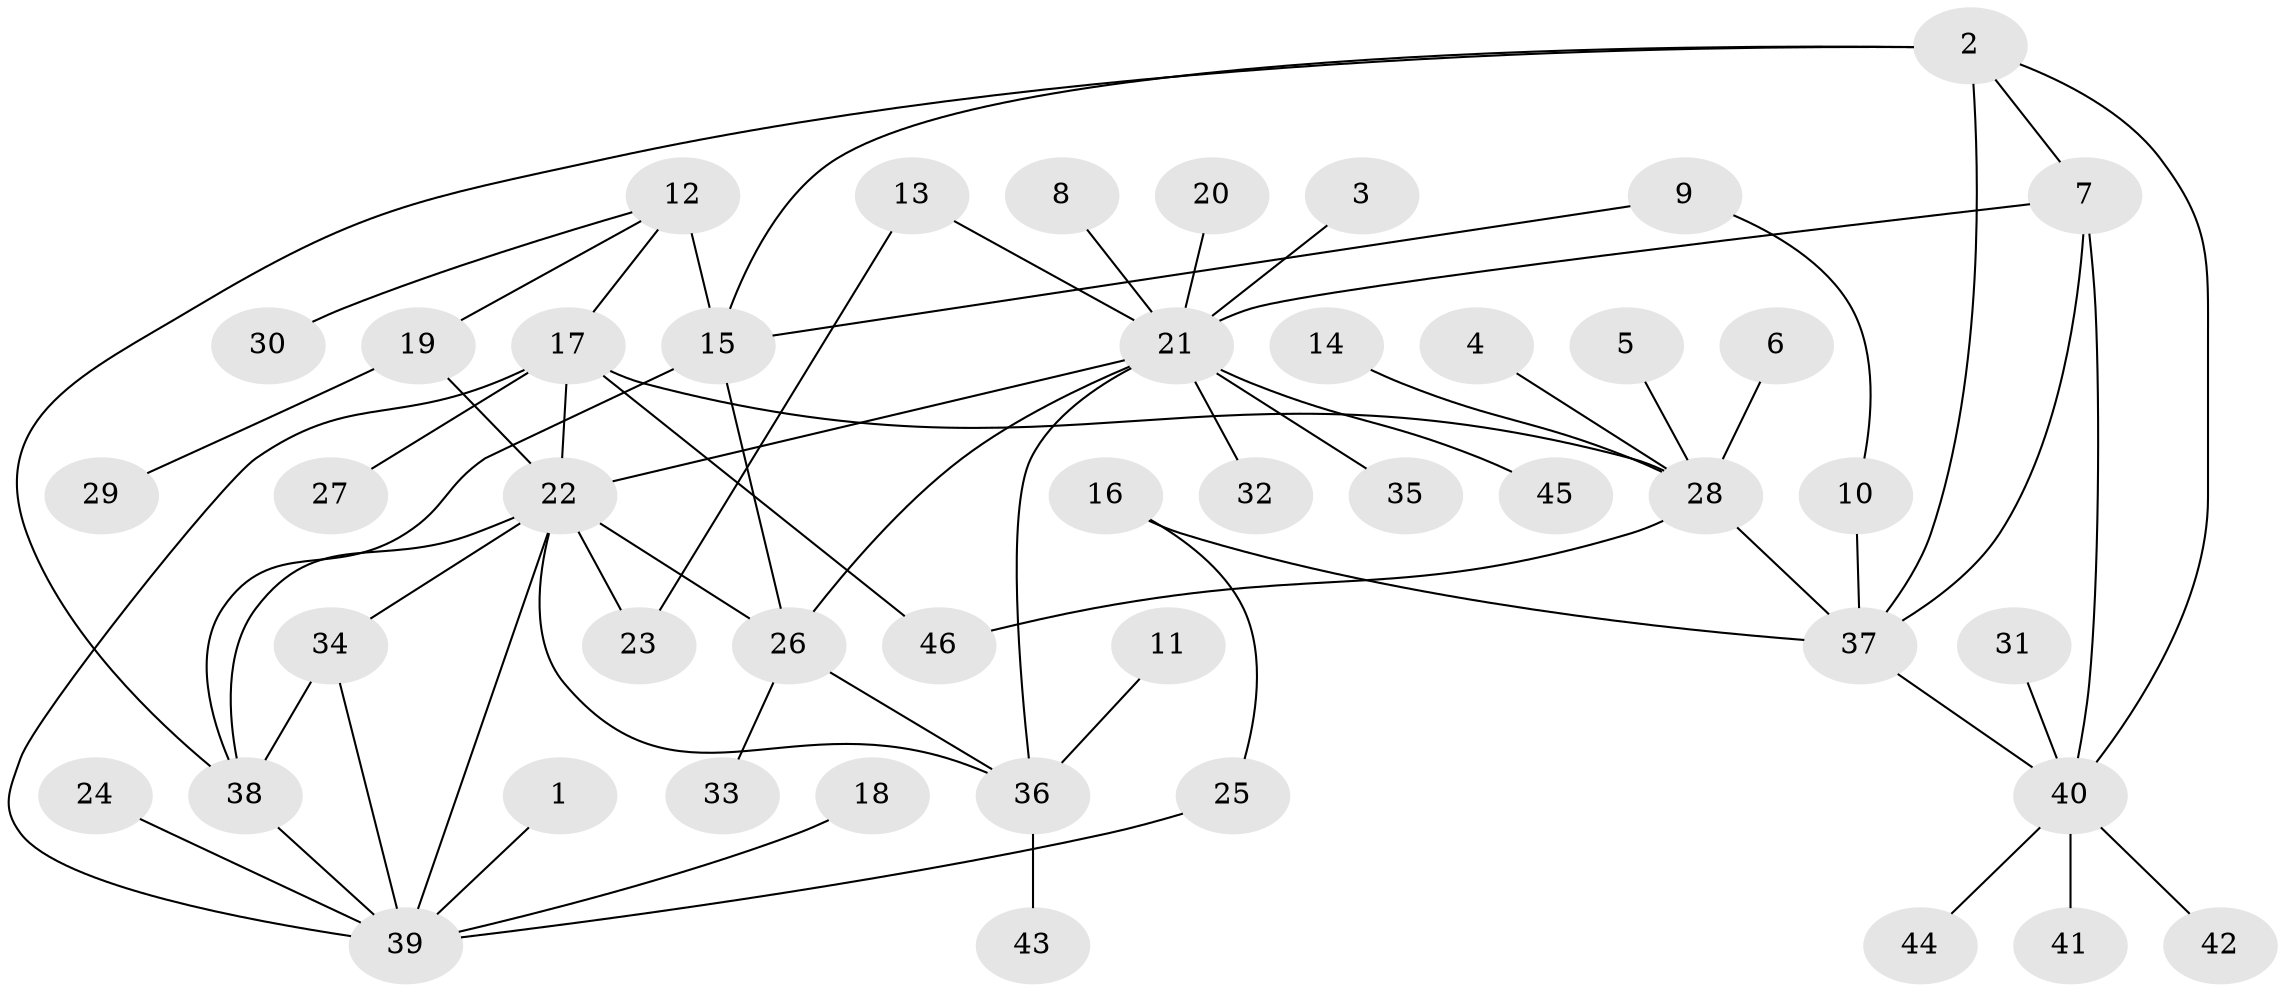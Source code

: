// original degree distribution, {6: 0.03260869565217391, 5: 0.06521739130434782, 7: 0.043478260869565216, 4: 0.043478260869565216, 13: 0.010869565217391304, 8: 0.021739130434782608, 10: 0.021739130434782608, 9: 0.010869565217391304, 3: 0.03260869565217391, 1: 0.6195652173913043, 2: 0.09782608695652174}
// Generated by graph-tools (version 1.1) at 2025/37/03/04/25 23:37:34]
// undirected, 46 vertices, 65 edges
graph export_dot {
  node [color=gray90,style=filled];
  1;
  2;
  3;
  4;
  5;
  6;
  7;
  8;
  9;
  10;
  11;
  12;
  13;
  14;
  15;
  16;
  17;
  18;
  19;
  20;
  21;
  22;
  23;
  24;
  25;
  26;
  27;
  28;
  29;
  30;
  31;
  32;
  33;
  34;
  35;
  36;
  37;
  38;
  39;
  40;
  41;
  42;
  43;
  44;
  45;
  46;
  1 -- 39 [weight=1.0];
  2 -- 7 [weight=1.0];
  2 -- 15 [weight=1.0];
  2 -- 37 [weight=1.0];
  2 -- 38 [weight=1.0];
  2 -- 40 [weight=1.0];
  3 -- 21 [weight=1.0];
  4 -- 28 [weight=1.0];
  5 -- 28 [weight=1.0];
  6 -- 28 [weight=1.0];
  7 -- 21 [weight=1.0];
  7 -- 37 [weight=1.0];
  7 -- 40 [weight=1.0];
  8 -- 21 [weight=1.0];
  9 -- 10 [weight=1.0];
  9 -- 15 [weight=1.0];
  10 -- 37 [weight=1.0];
  11 -- 36 [weight=1.0];
  12 -- 15 [weight=4.0];
  12 -- 17 [weight=1.0];
  12 -- 19 [weight=1.0];
  12 -- 30 [weight=1.0];
  13 -- 21 [weight=1.0];
  13 -- 23 [weight=1.0];
  14 -- 28 [weight=1.0];
  15 -- 26 [weight=1.0];
  15 -- 38 [weight=1.0];
  16 -- 25 [weight=1.0];
  16 -- 37 [weight=1.0];
  17 -- 22 [weight=1.0];
  17 -- 27 [weight=1.0];
  17 -- 28 [weight=2.0];
  17 -- 39 [weight=1.0];
  17 -- 46 [weight=2.0];
  18 -- 39 [weight=1.0];
  19 -- 22 [weight=1.0];
  19 -- 29 [weight=1.0];
  20 -- 21 [weight=1.0];
  21 -- 22 [weight=1.0];
  21 -- 26 [weight=1.0];
  21 -- 32 [weight=1.0];
  21 -- 35 [weight=1.0];
  21 -- 36 [weight=1.0];
  21 -- 45 [weight=1.0];
  22 -- 23 [weight=1.0];
  22 -- 26 [weight=2.0];
  22 -- 34 [weight=1.0];
  22 -- 36 [weight=1.0];
  22 -- 38 [weight=1.0];
  22 -- 39 [weight=1.0];
  24 -- 39 [weight=1.0];
  25 -- 39 [weight=1.0];
  26 -- 33 [weight=1.0];
  26 -- 36 [weight=1.0];
  28 -- 37 [weight=1.0];
  28 -- 46 [weight=1.0];
  31 -- 40 [weight=1.0];
  34 -- 38 [weight=1.0];
  34 -- 39 [weight=1.0];
  36 -- 43 [weight=1.0];
  37 -- 40 [weight=1.0];
  38 -- 39 [weight=1.0];
  40 -- 41 [weight=1.0];
  40 -- 42 [weight=1.0];
  40 -- 44 [weight=1.0];
}
